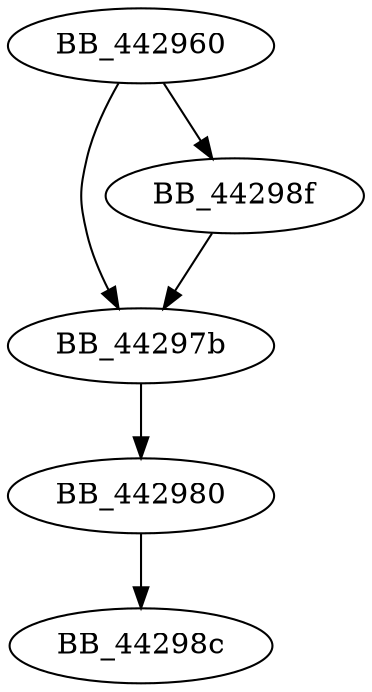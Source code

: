 DiGraph __cintrindisp2{
BB_442960->BB_44297b
BB_442960->BB_44298f
BB_44297b->BB_442980
BB_442980->BB_44298c
BB_44298f->BB_44297b
}
